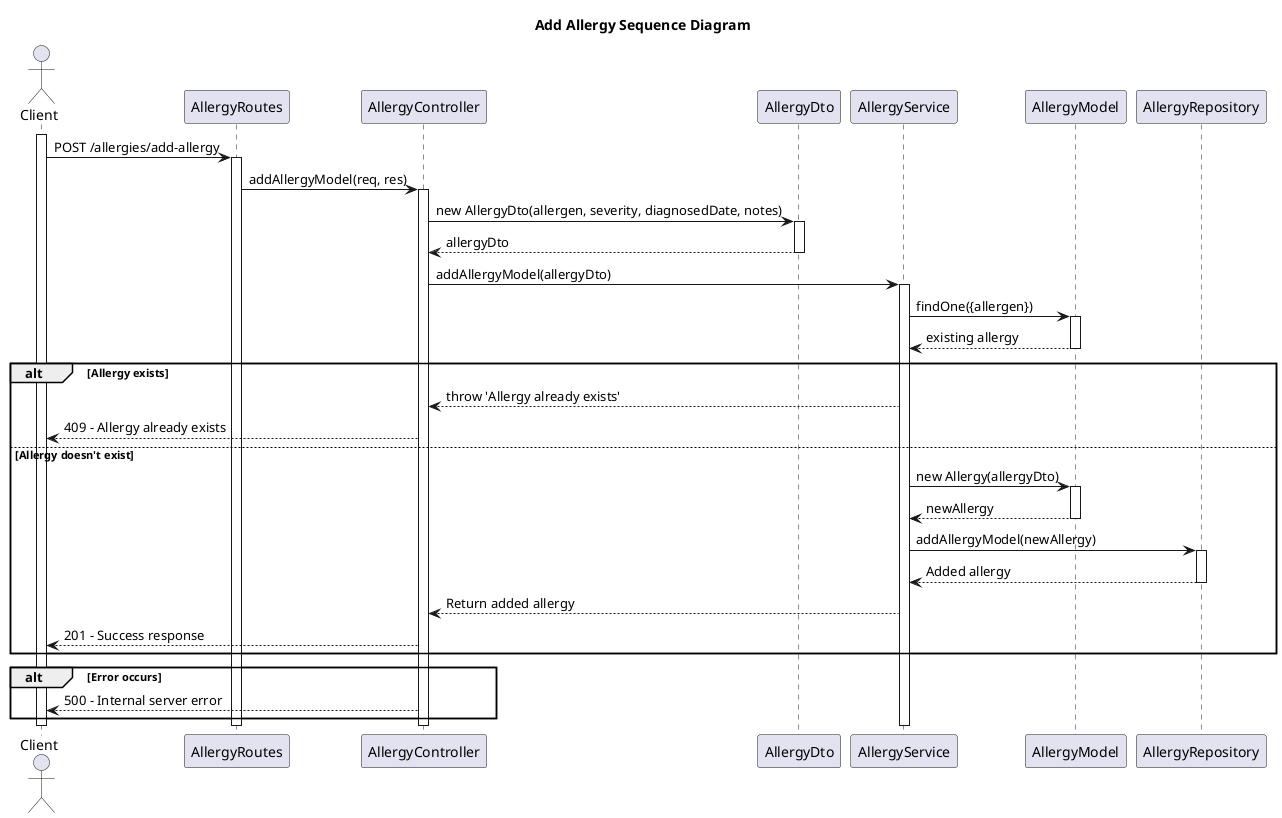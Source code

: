 @startuml
title "Add Allergy Sequence Diagram"

actor Client
participant AllergyRoutes
participant AllergyController
participant AllergyDto
participant AllergyService
participant AllergyModel
participant AllergyRepository

activate Client
Client -> AllergyRoutes: POST /allergies/add-allergy
activate AllergyRoutes

AllergyRoutes -> AllergyController: addAllergyModel(req, res)
activate AllergyController

AllergyController -> AllergyDto: new AllergyDto(allergen, severity, diagnosedDate, notes)
activate AllergyDto
AllergyDto --> AllergyController: allergyDto
deactivate AllergyDto

AllergyController -> AllergyService: addAllergyModel(allergyDto)
activate AllergyService

AllergyService -> AllergyModel: findOne({allergen})
activate AllergyModel
AllergyModel --> AllergyService: existing allergy
deactivate AllergyModel

alt Allergy exists
    AllergyService --> AllergyController: throw 'Allergy already exists'
    AllergyController --> Client: 409 - Allergy already exists
else Allergy doesn't exist
    AllergyService -> AllergyModel: new Allergy(allergyDto)
    activate AllergyModel
    AllergyModel --> AllergyService: newAllergy
    deactivate AllergyModel

    AllergyService -> AllergyRepository: addAllergyModel(newAllergy)
    activate AllergyRepository
    AllergyRepository --> AllergyService: Added allergy
    deactivate AllergyRepository
    
    AllergyService --> AllergyController: Return added allergy
    AllergyController --> Client: 201 - Success response
end

alt Error occurs
    AllergyController --> Client: 500 - Internal server error
end

deactivate AllergyService
deactivate AllergyController
deactivate AllergyRoutes
deactivate Client

@enduml